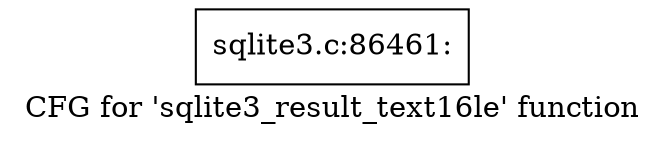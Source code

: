 digraph "CFG for 'sqlite3_result_text16le' function" {
	label="CFG for 'sqlite3_result_text16le' function";

	Node0x55c0f5c7a650 [shape=record,label="{sqlite3.c:86461:}"];
}
